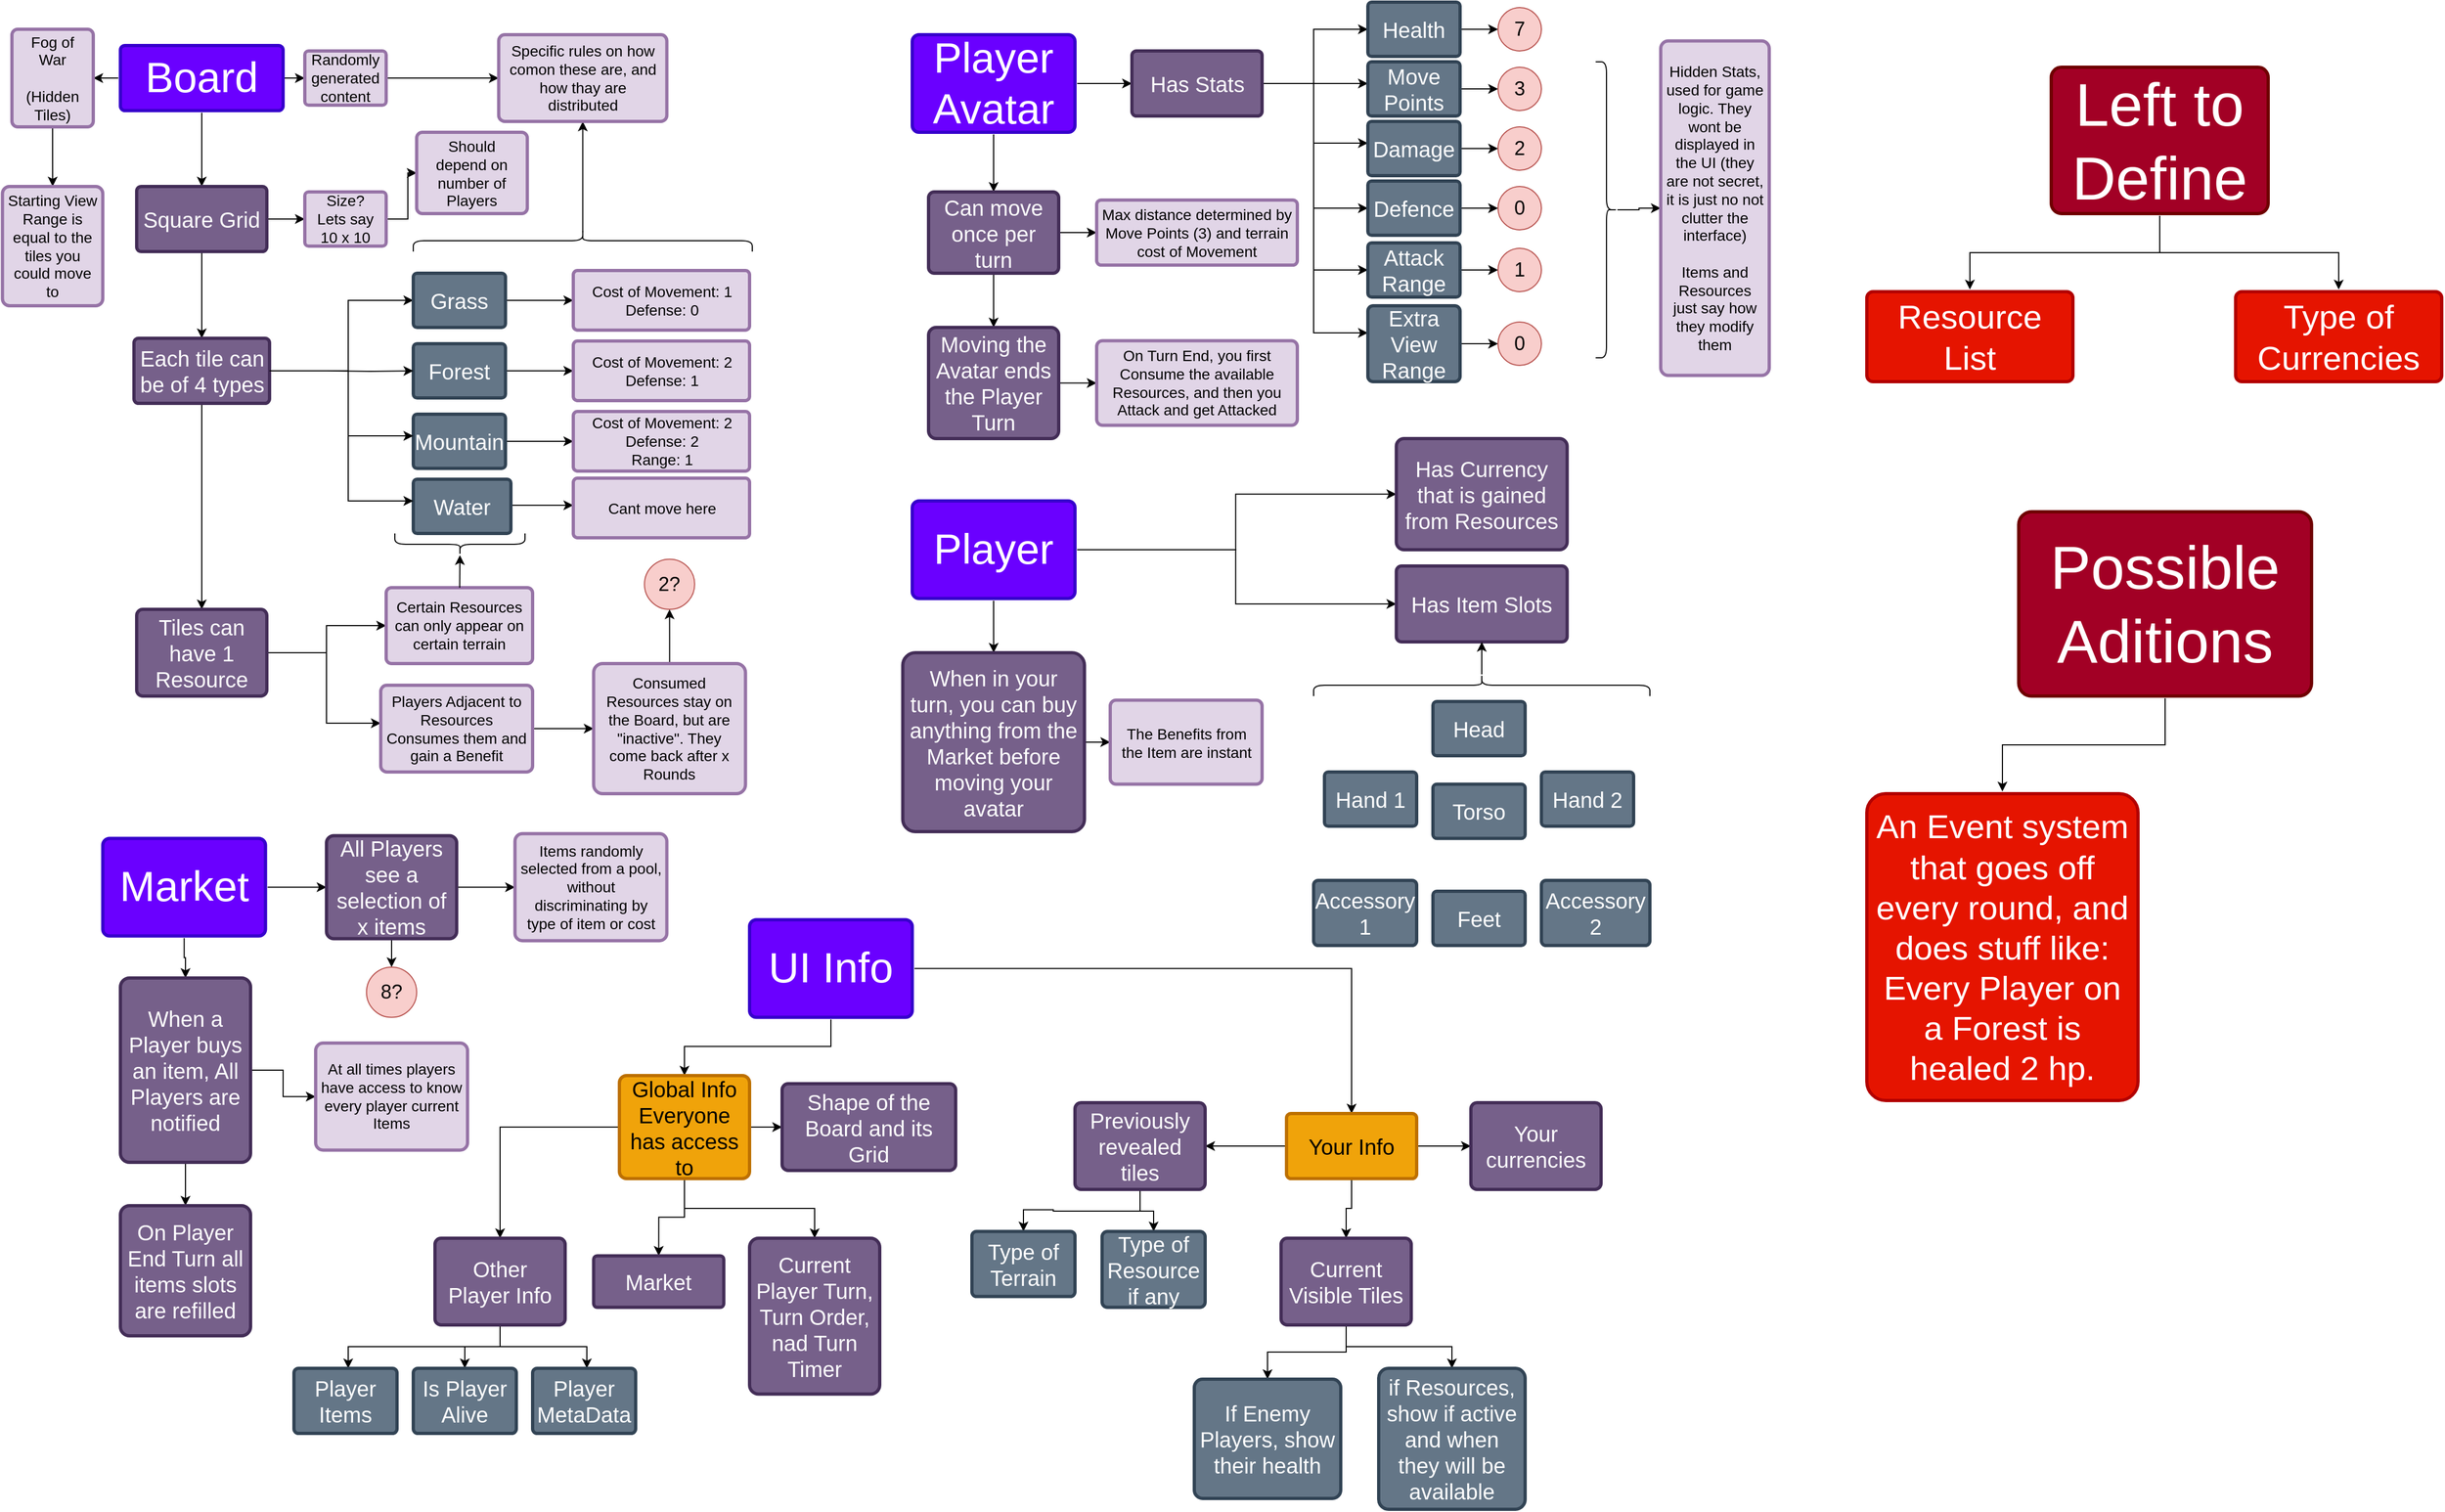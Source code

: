<mxfile version="21.2.3" type="github">
  <diagram id="6a731a19-8d31-9384-78a2-239565b7b9f0" name="Page-1">
    <mxGraphModel dx="2514" dy="2997" grid="1" gridSize="10" guides="1" tooltips="1" connect="1" arrows="1" fold="1" page="1" pageScale="1" pageWidth="2336" pageHeight="1654" background="none" math="0" shadow="0">
      <root>
        <mxCell id="0" />
        <mxCell id="1" parent="0" />
        <mxCell id="56OpiAGq0yWvSMqa_17q-1784" value="" style="edgeStyle=orthogonalEdgeStyle;rounded=0;orthogonalLoop=1;jettySize=auto;html=1;" parent="1" source="1769" target="56OpiAGq0yWvSMqa_17q-1783" edge="1">
          <mxGeometry relative="1" as="geometry" />
        </mxCell>
        <mxCell id="56OpiAGq0yWvSMqa_17q-1806" style="edgeStyle=orthogonalEdgeStyle;rounded=0;orthogonalLoop=1;jettySize=auto;html=1;" parent="1" source="1769" target="56OpiAGq0yWvSMqa_17q-1805" edge="1">
          <mxGeometry relative="1" as="geometry" />
        </mxCell>
        <mxCell id="Hqznb2P4-b-RLh4J3bwj-1784" style="edgeStyle=orthogonalEdgeStyle;rounded=0;orthogonalLoop=1;jettySize=auto;html=1;" edge="1" parent="1" source="1769" target="Hqznb2P4-b-RLh4J3bwj-1783">
          <mxGeometry relative="1" as="geometry" />
        </mxCell>
        <mxCell id="1769" value="&lt;font style=&quot;font-size: 39px;&quot;&gt;Board&lt;/font&gt;" style="rounded=1;whiteSpace=wrap;html=1;shadow=0;labelBackgroundColor=none;strokeColor=#3700CC;strokeWidth=3;fillColor=#6a00ff;fontFamily=Helvetica;fontSize=14;align=center;spacing=5;arcSize=7;perimeterSpacing=2;fontColor=#ffffff;" parent="1" vertex="1">
          <mxGeometry x="120" y="40" width="150" height="60" as="geometry" />
        </mxCell>
        <mxCell id="56OpiAGq0yWvSMqa_17q-1799" value="" style="edgeStyle=orthogonalEdgeStyle;rounded=0;orthogonalLoop=1;jettySize=auto;html=1;" parent="1" source="56OpiAGq0yWvSMqa_17q-1783" target="56OpiAGq0yWvSMqa_17q-1798" edge="1">
          <mxGeometry relative="1" as="geometry" />
        </mxCell>
        <mxCell id="56OpiAGq0yWvSMqa_17q-1801" value="" style="edgeStyle=orthogonalEdgeStyle;rounded=0;orthogonalLoop=1;jettySize=auto;html=1;" parent="1" source="56OpiAGq0yWvSMqa_17q-1783" target="56OpiAGq0yWvSMqa_17q-1800" edge="1">
          <mxGeometry relative="1" as="geometry" />
        </mxCell>
        <mxCell id="56OpiAGq0yWvSMqa_17q-1783" value="&lt;font style=&quot;font-size: 20px;&quot;&gt;Square Grid&lt;/font&gt;" style="whiteSpace=wrap;html=1;fontSize=14;fillColor=#76608a;strokeColor=#432D57;fontColor=#ffffff;rounded=1;shadow=0;labelBackgroundColor=none;strokeWidth=3;spacing=5;arcSize=7;" parent="1" vertex="1">
          <mxGeometry x="135" y="170" width="120" height="60" as="geometry" />
        </mxCell>
        <mxCell id="Hqznb2P4-b-RLh4J3bwj-1849" style="edgeStyle=orthogonalEdgeStyle;rounded=0;orthogonalLoop=1;jettySize=auto;html=1;" edge="1" parent="1" source="56OpiAGq0yWvSMqa_17q-1798" target="Hqznb2P4-b-RLh4J3bwj-1848">
          <mxGeometry relative="1" as="geometry" />
        </mxCell>
        <mxCell id="56OpiAGq0yWvSMqa_17q-1798" value="&lt;div&gt;Size?&lt;/div&gt;&lt;div&gt;Lets say 10 x 10&lt;br&gt;&lt;/div&gt;" style="whiteSpace=wrap;html=1;fontSize=14;fillColor=#e1d5e7;strokeColor=#9673a6;rounded=1;shadow=0;labelBackgroundColor=none;strokeWidth=3;spacing=5;arcSize=7;" parent="1" vertex="1">
          <mxGeometry x="290" y="175" width="75" height="50" as="geometry" />
        </mxCell>
        <mxCell id="56OpiAGq0yWvSMqa_17q-1803" value="" style="edgeStyle=orthogonalEdgeStyle;rounded=0;orthogonalLoop=1;jettySize=auto;html=1;" parent="1" source="56OpiAGq0yWvSMqa_17q-1800" target="56OpiAGq0yWvSMqa_17q-1802" edge="1">
          <mxGeometry relative="1" as="geometry">
            <Array as="points">
              <mxPoint x="330" y="340" />
              <mxPoint x="330" y="275" />
            </Array>
          </mxGeometry>
        </mxCell>
        <mxCell id="56OpiAGq0yWvSMqa_17q-1830" value="" style="edgeStyle=orthogonalEdgeStyle;rounded=0;orthogonalLoop=1;jettySize=auto;html=1;" parent="1" source="56OpiAGq0yWvSMqa_17q-1800" target="56OpiAGq0yWvSMqa_17q-1829" edge="1">
          <mxGeometry relative="1" as="geometry" />
        </mxCell>
        <mxCell id="56OpiAGq0yWvSMqa_17q-1800" value="&lt;font style=&quot;font-size: 20px;&quot;&gt;Each tile can be of 4 types&lt;/font&gt;" style="whiteSpace=wrap;html=1;fontSize=14;fillColor=#76608a;strokeColor=#432D57;fontColor=#ffffff;rounded=1;shadow=0;labelBackgroundColor=none;strokeWidth=3;spacing=5;arcSize=7;" parent="1" vertex="1">
          <mxGeometry x="132.5" y="310" width="125" height="60" as="geometry" />
        </mxCell>
        <mxCell id="56OpiAGq0yWvSMqa_17q-1814" value="" style="edgeStyle=orthogonalEdgeStyle;rounded=0;orthogonalLoop=1;jettySize=auto;html=1;" parent="1" source="56OpiAGq0yWvSMqa_17q-1802" target="56OpiAGq0yWvSMqa_17q-1813" edge="1">
          <mxGeometry relative="1" as="geometry" />
        </mxCell>
        <mxCell id="56OpiAGq0yWvSMqa_17q-1802" value="&lt;font style=&quot;font-size: 20px;&quot;&gt;Grass&lt;/font&gt;" style="whiteSpace=wrap;html=1;fontSize=20;fillColor=#647687;strokeColor=#314354;fontColor=#ffffff;rounded=1;shadow=0;labelBackgroundColor=none;strokeWidth=3;spacing=5;arcSize=7;" parent="1" vertex="1">
          <mxGeometry x="390" y="250" width="85" height="50" as="geometry" />
        </mxCell>
        <mxCell id="56OpiAGq0yWvSMqa_17q-1820" style="edgeStyle=orthogonalEdgeStyle;rounded=0;orthogonalLoop=1;jettySize=auto;html=1;" parent="1" source="56OpiAGq0yWvSMqa_17q-1804" target="56OpiAGq0yWvSMqa_17q-1816" edge="1">
          <mxGeometry relative="1" as="geometry" />
        </mxCell>
        <mxCell id="56OpiAGq0yWvSMqa_17q-1804" value="Mountain" style="whiteSpace=wrap;html=1;fontSize=20;fillColor=#647687;strokeColor=#314354;fontColor=#ffffff;rounded=1;shadow=0;labelBackgroundColor=none;strokeWidth=3;spacing=5;arcSize=7;" parent="1" vertex="1">
          <mxGeometry x="390" y="380" width="85" height="50" as="geometry" />
        </mxCell>
        <mxCell id="56OpiAGq0yWvSMqa_17q-1828" value="" style="edgeStyle=orthogonalEdgeStyle;rounded=0;orthogonalLoop=1;jettySize=auto;html=1;" parent="1" source="56OpiAGq0yWvSMqa_17q-1805" target="56OpiAGq0yWvSMqa_17q-1827" edge="1">
          <mxGeometry relative="1" as="geometry" />
        </mxCell>
        <mxCell id="56OpiAGq0yWvSMqa_17q-1805" value="Randomly generated content" style="whiteSpace=wrap;html=1;fontSize=14;fillColor=#e1d5e7;strokeColor=#9673a6;rounded=1;shadow=0;labelBackgroundColor=none;strokeWidth=3;spacing=5;arcSize=7;" parent="1" vertex="1">
          <mxGeometry x="290" y="45" width="75" height="50" as="geometry" />
        </mxCell>
        <mxCell id="56OpiAGq0yWvSMqa_17q-1819" style="edgeStyle=orthogonalEdgeStyle;rounded=0;orthogonalLoop=1;jettySize=auto;html=1;" parent="1" source="56OpiAGq0yWvSMqa_17q-1807" target="56OpiAGq0yWvSMqa_17q-1815" edge="1">
          <mxGeometry relative="1" as="geometry" />
        </mxCell>
        <mxCell id="56OpiAGq0yWvSMqa_17q-1807" value="Forest" style="whiteSpace=wrap;html=1;fontSize=20;fillColor=#647687;strokeColor=#314354;fontColor=#ffffff;rounded=1;shadow=0;labelBackgroundColor=none;strokeWidth=3;spacing=5;arcSize=7;" parent="1" vertex="1">
          <mxGeometry x="390" y="315" width="85" height="50" as="geometry" />
        </mxCell>
        <mxCell id="56OpiAGq0yWvSMqa_17q-1822" style="edgeStyle=orthogonalEdgeStyle;rounded=0;orthogonalLoop=1;jettySize=auto;html=1;" parent="1" target="56OpiAGq0yWvSMqa_17q-1817" edge="1">
          <mxGeometry relative="1" as="geometry">
            <mxPoint x="480" y="464" as="sourcePoint" />
            <mxPoint x="537.5" y="465.5" as="targetPoint" />
            <Array as="points">
              <mxPoint x="520" y="464" />
              <mxPoint x="520" y="464" />
            </Array>
          </mxGeometry>
        </mxCell>
        <mxCell id="56OpiAGq0yWvSMqa_17q-1808" value="Water" style="whiteSpace=wrap;html=1;fontSize=20;fillColor=#647687;strokeColor=#314354;fontColor=#ffffff;rounded=1;shadow=0;labelBackgroundColor=none;strokeWidth=3;spacing=5;arcSize=7;" parent="1" vertex="1">
          <mxGeometry x="390" y="440" width="90" height="50" as="geometry" />
        </mxCell>
        <mxCell id="56OpiAGq0yWvSMqa_17q-1809" value="" style="edgeStyle=orthogonalEdgeStyle;rounded=0;orthogonalLoop=1;jettySize=auto;html=1;" parent="1" target="56OpiAGq0yWvSMqa_17q-1807" edge="1">
          <mxGeometry relative="1" as="geometry">
            <mxPoint x="310" y="340" as="sourcePoint" />
            <mxPoint x="380" y="300" as="targetPoint" />
          </mxGeometry>
        </mxCell>
        <mxCell id="56OpiAGq0yWvSMqa_17q-1810" value="" style="edgeStyle=orthogonalEdgeStyle;rounded=0;orthogonalLoop=1;jettySize=auto;html=1;exitX=1;exitY=0.5;exitDx=0;exitDy=0;" parent="1" source="56OpiAGq0yWvSMqa_17q-1800" target="56OpiAGq0yWvSMqa_17q-1804" edge="1">
          <mxGeometry relative="1" as="geometry">
            <mxPoint x="275" y="360" as="sourcePoint" />
            <mxPoint x="385" y="305" as="targetPoint" />
            <Array as="points">
              <mxPoint x="330" y="340" />
              <mxPoint x="330" y="400" />
            </Array>
          </mxGeometry>
        </mxCell>
        <mxCell id="56OpiAGq0yWvSMqa_17q-1812" value="" style="edgeStyle=orthogonalEdgeStyle;rounded=0;orthogonalLoop=1;jettySize=auto;html=1;exitX=1;exitY=0.5;exitDx=0;exitDy=0;" parent="1" source="56OpiAGq0yWvSMqa_17q-1800" target="56OpiAGq0yWvSMqa_17q-1808" edge="1">
          <mxGeometry relative="1" as="geometry">
            <mxPoint x="265" y="350" as="sourcePoint" />
            <mxPoint x="400" y="410" as="targetPoint" />
            <Array as="points">
              <mxPoint x="330" y="340" />
              <mxPoint x="330" y="460" />
            </Array>
          </mxGeometry>
        </mxCell>
        <mxCell id="56OpiAGq0yWvSMqa_17q-1813" value="&lt;div&gt;Cost of Movement: 1&lt;/div&gt;&lt;div&gt;Defense: 0&lt;br&gt;&lt;/div&gt;" style="whiteSpace=wrap;html=1;fontSize=14;fillColor=#e1d5e7;strokeColor=#9673a6;fontColor=default;rounded=1;shadow=0;labelBackgroundColor=none;strokeWidth=3;spacing=5;arcSize=7;" parent="1" vertex="1">
          <mxGeometry x="537.5" y="247.5" width="162.5" height="55" as="geometry" />
        </mxCell>
        <mxCell id="56OpiAGq0yWvSMqa_17q-1815" value="&lt;div&gt;Cost of Movement: 2&lt;br&gt;&lt;/div&gt;&lt;div&gt;Defense: 1&lt;br&gt;&lt;/div&gt;" style="whiteSpace=wrap;html=1;fontSize=14;fillColor=#e1d5e7;strokeColor=#9673a6;fontColor=default;rounded=1;shadow=0;labelBackgroundColor=none;strokeWidth=3;spacing=5;arcSize=7;" parent="1" vertex="1">
          <mxGeometry x="537.5" y="312.5" width="162.5" height="55" as="geometry" />
        </mxCell>
        <mxCell id="56OpiAGq0yWvSMqa_17q-1816" value="&lt;div&gt;Cost of Movement: 2&lt;br&gt;&lt;/div&gt;&lt;div&gt;Defense: 2&lt;/div&gt;&lt;div&gt;Range: 1&lt;br&gt;&lt;/div&gt;" style="whiteSpace=wrap;html=1;fontSize=14;fillColor=#e1d5e7;strokeColor=#9673a6;fontColor=default;rounded=1;shadow=0;labelBackgroundColor=none;strokeWidth=3;spacing=5;arcSize=7;" parent="1" vertex="1">
          <mxGeometry x="537.5" y="377.5" width="162.5" height="55" as="geometry" />
        </mxCell>
        <mxCell id="56OpiAGq0yWvSMqa_17q-1817" value="Cant move here" style="whiteSpace=wrap;html=1;fontSize=14;fillColor=#e1d5e7;strokeColor=#9673a6;fontColor=default;rounded=1;shadow=0;labelBackgroundColor=none;strokeWidth=3;spacing=5;arcSize=7;" parent="1" vertex="1">
          <mxGeometry x="537.5" y="439" width="162.5" height="55" as="geometry" />
        </mxCell>
        <mxCell id="56OpiAGq0yWvSMqa_17q-1824" value="" style="shape=curlyBracket;whiteSpace=wrap;html=1;rounded=1;flipH=1;labelPosition=right;verticalLabelPosition=middle;align=left;verticalAlign=middle;rotation=-90;" parent="1" vertex="1">
          <mxGeometry x="536.25" y="63.75" width="20" height="312.5" as="geometry" />
        </mxCell>
        <mxCell id="56OpiAGq0yWvSMqa_17q-1825" value="" style="endArrow=classic;html=1;rounded=0;exitX=0.1;exitY=0.5;exitDx=0;exitDy=0;exitPerimeter=0;" parent="1" source="56OpiAGq0yWvSMqa_17q-1824" target="56OpiAGq0yWvSMqa_17q-1827" edge="1">
          <mxGeometry width="50" height="50" relative="1" as="geometry">
            <mxPoint x="550" y="210" as="sourcePoint" />
            <mxPoint x="546" y="130" as="targetPoint" />
          </mxGeometry>
        </mxCell>
        <mxCell id="56OpiAGq0yWvSMqa_17q-1827" value="Specific rules on how comon these are, and how thay are distributed" style="whiteSpace=wrap;html=1;fontSize=14;fillColor=#e1d5e7;strokeColor=#9673a6;rounded=1;shadow=0;labelBackgroundColor=none;strokeWidth=3;spacing=5;arcSize=7;" parent="1" vertex="1">
          <mxGeometry x="468.75" y="30" width="155" height="80" as="geometry" />
        </mxCell>
        <mxCell id="56OpiAGq0yWvSMqa_17q-1832" value="" style="edgeStyle=orthogonalEdgeStyle;rounded=0;orthogonalLoop=1;jettySize=auto;html=1;" parent="1" source="56OpiAGq0yWvSMqa_17q-1829" target="56OpiAGq0yWvSMqa_17q-1831" edge="1">
          <mxGeometry relative="1" as="geometry" />
        </mxCell>
        <mxCell id="56OpiAGq0yWvSMqa_17q-1834" value="" style="edgeStyle=orthogonalEdgeStyle;rounded=0;orthogonalLoop=1;jettySize=auto;html=1;" parent="1" source="56OpiAGq0yWvSMqa_17q-1829" target="56OpiAGq0yWvSMqa_17q-1833" edge="1">
          <mxGeometry relative="1" as="geometry">
            <Array as="points">
              <mxPoint x="310" y="600" />
              <mxPoint x="310" y="665" />
            </Array>
          </mxGeometry>
        </mxCell>
        <mxCell id="56OpiAGq0yWvSMqa_17q-1829" value="Tiles can have 1 Resource" style="whiteSpace=wrap;html=1;fontSize=20;fillColor=#76608a;strokeColor=#432D57;fontColor=#ffffff;rounded=1;shadow=0;labelBackgroundColor=none;strokeWidth=3;spacing=5;arcSize=7;" parent="1" vertex="1">
          <mxGeometry x="135" y="560" width="120" height="80" as="geometry" />
        </mxCell>
        <mxCell id="56OpiAGq0yWvSMqa_17q-1831" value="Certain Resources can only appear on certain terrain" style="whiteSpace=wrap;html=1;fontSize=14;fillColor=#e1d5e7;strokeColor=#9673a6;fontColor=default;rounded=1;shadow=0;labelBackgroundColor=none;strokeWidth=3;spacing=5;arcSize=7;" parent="1" vertex="1">
          <mxGeometry x="365" y="540" width="135" height="70" as="geometry" />
        </mxCell>
        <mxCell id="Hqznb2P4-b-RLh4J3bwj-1810" style="edgeStyle=orthogonalEdgeStyle;rounded=0;orthogonalLoop=1;jettySize=auto;html=1;" edge="1" parent="1" source="56OpiAGq0yWvSMqa_17q-1833" target="Hqznb2P4-b-RLh4J3bwj-1809">
          <mxGeometry relative="1" as="geometry" />
        </mxCell>
        <mxCell id="56OpiAGq0yWvSMqa_17q-1833" value="Players Adjacent to Resources Consumes them and gain a Benefit" style="whiteSpace=wrap;html=1;fontSize=14;fillColor=#e1d5e7;strokeColor=#9673a6;fontColor=default;rounded=1;shadow=0;labelBackgroundColor=none;strokeWidth=3;spacing=5;arcSize=7;" parent="1" vertex="1">
          <mxGeometry x="360" y="630" width="140" height="80" as="geometry" />
        </mxCell>
        <mxCell id="56OpiAGq0yWvSMqa_17q-1835" value="" style="shape=curlyBracket;whiteSpace=wrap;html=1;rounded=1;flipH=1;labelPosition=right;verticalLabelPosition=middle;align=left;verticalAlign=middle;rotation=90;" parent="1" vertex="1">
          <mxGeometry x="423" y="440" width="20" height="120" as="geometry" />
        </mxCell>
        <mxCell id="56OpiAGq0yWvSMqa_17q-1836" value="" style="endArrow=classic;html=1;rounded=0;" parent="1" source="56OpiAGq0yWvSMqa_17q-1831" edge="1">
          <mxGeometry width="50" height="50" relative="1" as="geometry">
            <mxPoint x="440" y="550" as="sourcePoint" />
            <mxPoint x="433" y="510" as="targetPoint" />
          </mxGeometry>
        </mxCell>
        <mxCell id="zRMEfGAFtVgcLlLTr7C3-1771" value="" style="edgeStyle=orthogonalEdgeStyle;rounded=0;orthogonalLoop=1;jettySize=auto;html=1;" parent="1" source="zRMEfGAFtVgcLlLTr7C3-1769" target="zRMEfGAFtVgcLlLTr7C3-1770" edge="1">
          <mxGeometry relative="1" as="geometry" />
        </mxCell>
        <mxCell id="mr3HviEGh8DKeblQNFBV-1770" value="" style="edgeStyle=orthogonalEdgeStyle;rounded=0;orthogonalLoop=1;jettySize=auto;html=1;" parent="1" source="zRMEfGAFtVgcLlLTr7C3-1769" target="mr3HviEGh8DKeblQNFBV-1769" edge="1">
          <mxGeometry relative="1" as="geometry" />
        </mxCell>
        <mxCell id="zRMEfGAFtVgcLlLTr7C3-1769" value="Player Avatar" style="rounded=1;whiteSpace=wrap;html=1;shadow=0;labelBackgroundColor=none;strokeColor=#3700CC;strokeWidth=3;fillColor=#6a00ff;fontFamily=Helvetica;fontSize=39;align=center;spacing=5;arcSize=7;perimeterSpacing=2;fontColor=#ffffff;" parent="1" vertex="1">
          <mxGeometry x="850" y="30" width="150" height="90" as="geometry" />
        </mxCell>
        <mxCell id="zRMEfGAFtVgcLlLTr7C3-1773" value="" style="edgeStyle=orthogonalEdgeStyle;rounded=0;orthogonalLoop=1;jettySize=auto;html=1;" parent="1" source="zRMEfGAFtVgcLlLTr7C3-1770" target="zRMEfGAFtVgcLlLTr7C3-1772" edge="1">
          <mxGeometry relative="1" as="geometry" />
        </mxCell>
        <mxCell id="dpFyPkBLVcSQui3WPcO0-1770" value="" style="edgeStyle=orthogonalEdgeStyle;rounded=0;orthogonalLoop=1;jettySize=auto;html=1;" parent="1" source="zRMEfGAFtVgcLlLTr7C3-1770" target="dpFyPkBLVcSQui3WPcO0-1769" edge="1">
          <mxGeometry relative="1" as="geometry" />
        </mxCell>
        <mxCell id="zRMEfGAFtVgcLlLTr7C3-1770" value="Can move once per turn" style="whiteSpace=wrap;html=1;fontSize=20;fillColor=#76608a;strokeColor=#432D57;fontColor=#ffffff;rounded=1;shadow=0;labelBackgroundColor=none;strokeWidth=3;spacing=5;arcSize=7;" parent="1" vertex="1">
          <mxGeometry x="865" y="175" width="120" height="75" as="geometry" />
        </mxCell>
        <mxCell id="zRMEfGAFtVgcLlLTr7C3-1772" value="Max distance determined by Move Points (3) and terrain cost of Movement" style="whiteSpace=wrap;html=1;fontSize=14;fillColor=#e1d5e7;strokeColor=#9673a6;fontColor=default;rounded=1;shadow=0;labelBackgroundColor=none;strokeWidth=3;spacing=5;arcSize=7;" parent="1" vertex="1">
          <mxGeometry x="1020" y="182.5" width="185" height="60" as="geometry" />
        </mxCell>
        <mxCell id="Hqznb2P4-b-RLh4J3bwj-1808" style="edgeStyle=orthogonalEdgeStyle;rounded=0;orthogonalLoop=1;jettySize=auto;html=1;" edge="1" parent="1" source="dpFyPkBLVcSQui3WPcO0-1769" target="Hqznb2P4-b-RLh4J3bwj-1807">
          <mxGeometry relative="1" as="geometry" />
        </mxCell>
        <mxCell id="dpFyPkBLVcSQui3WPcO0-1769" value="Moving the Avatar ends the Player Turn" style="whiteSpace=wrap;html=1;fontSize=20;fillColor=#76608a;strokeColor=#432D57;fontColor=#ffffff;rounded=1;shadow=0;labelBackgroundColor=none;strokeWidth=3;spacing=5;arcSize=7;" parent="1" vertex="1">
          <mxGeometry x="865" y="300" width="120" height="102.5" as="geometry" />
        </mxCell>
        <mxCell id="Hqznb2P4-b-RLh4J3bwj-1769" style="edgeStyle=orthogonalEdgeStyle;rounded=0;orthogonalLoop=1;jettySize=auto;html=1;" edge="1" parent="1" source="mr3HviEGh8DKeblQNFBV-1769" target="6rqUbxWy_vLYyO7bUJhv-1769">
          <mxGeometry relative="1" as="geometry">
            <Array as="points">
              <mxPoint x="1220" y="75" />
              <mxPoint x="1220" y="25" />
            </Array>
          </mxGeometry>
        </mxCell>
        <mxCell id="Hqznb2P4-b-RLh4J3bwj-1770" style="edgeStyle=orthogonalEdgeStyle;rounded=0;orthogonalLoop=1;jettySize=auto;html=1;" edge="1" parent="1" source="mr3HviEGh8DKeblQNFBV-1769" target="6rqUbxWy_vLYyO7bUJhv-1770">
          <mxGeometry relative="1" as="geometry">
            <Array as="points">
              <mxPoint x="1230" y="75" />
              <mxPoint x="1230" y="75" />
            </Array>
          </mxGeometry>
        </mxCell>
        <mxCell id="Hqznb2P4-b-RLh4J3bwj-1771" style="edgeStyle=orthogonalEdgeStyle;rounded=0;orthogonalLoop=1;jettySize=auto;html=1;" edge="1" parent="1" target="6rqUbxWy_vLYyO7bUJhv-1771">
          <mxGeometry relative="1" as="geometry">
            <mxPoint x="1190" y="75" as="sourcePoint" />
            <Array as="points">
              <mxPoint x="1220" y="75" />
              <mxPoint x="1220" y="130" />
            </Array>
          </mxGeometry>
        </mxCell>
        <mxCell id="Hqznb2P4-b-RLh4J3bwj-1776" style="edgeStyle=orthogonalEdgeStyle;rounded=0;orthogonalLoop=1;jettySize=auto;html=1;entryX=0;entryY=0.5;entryDx=0;entryDy=0;" edge="1" parent="1" source="mr3HviEGh8DKeblQNFBV-1769" target="Hqznb2P4-b-RLh4J3bwj-1772">
          <mxGeometry relative="1" as="geometry">
            <Array as="points">
              <mxPoint x="1220" y="75" />
              <mxPoint x="1220" y="190" />
            </Array>
          </mxGeometry>
        </mxCell>
        <mxCell id="Hqznb2P4-b-RLh4J3bwj-1778" style="edgeStyle=orthogonalEdgeStyle;rounded=0;orthogonalLoop=1;jettySize=auto;html=1;entryX=0;entryY=0.5;entryDx=0;entryDy=0;" edge="1" parent="1" source="mr3HviEGh8DKeblQNFBV-1769" target="Hqznb2P4-b-RLh4J3bwj-1777">
          <mxGeometry relative="1" as="geometry">
            <Array as="points">
              <mxPoint x="1220" y="75" />
              <mxPoint x="1220" y="247" />
            </Array>
          </mxGeometry>
        </mxCell>
        <mxCell id="Hqznb2P4-b-RLh4J3bwj-1786" style="edgeStyle=orthogonalEdgeStyle;rounded=0;orthogonalLoop=1;jettySize=auto;html=1;" edge="1" parent="1" source="mr3HviEGh8DKeblQNFBV-1769" target="Hqznb2P4-b-RLh4J3bwj-1785">
          <mxGeometry relative="1" as="geometry">
            <Array as="points">
              <mxPoint x="1220" y="75" />
              <mxPoint x="1220" y="305" />
            </Array>
          </mxGeometry>
        </mxCell>
        <mxCell id="mr3HviEGh8DKeblQNFBV-1769" value="Has Stats" style="whiteSpace=wrap;html=1;fontSize=20;fillColor=#76608a;strokeColor=#432D57;fontColor=#ffffff;rounded=1;shadow=0;labelBackgroundColor=none;strokeWidth=3;spacing=5;arcSize=7;" parent="1" vertex="1">
          <mxGeometry x="1052.5" y="45" width="120" height="60" as="geometry" />
        </mxCell>
        <mxCell id="Hqznb2P4-b-RLh4J3bwj-1804" style="edgeStyle=orthogonalEdgeStyle;rounded=0;orthogonalLoop=1;jettySize=auto;html=1;" edge="1" parent="1" source="6rqUbxWy_vLYyO7bUJhv-1769" target="Hqznb2P4-b-RLh4J3bwj-1788">
          <mxGeometry relative="1" as="geometry" />
        </mxCell>
        <mxCell id="6rqUbxWy_vLYyO7bUJhv-1769" value="Health" style="whiteSpace=wrap;html=1;fontSize=20;fillColor=#647687;strokeColor=#314354;fontColor=#ffffff;rounded=1;shadow=0;labelBackgroundColor=none;strokeWidth=3;spacing=5;arcSize=7;" parent="1" vertex="1">
          <mxGeometry x="1270" width="85" height="50" as="geometry" />
        </mxCell>
        <mxCell id="Hqznb2P4-b-RLh4J3bwj-1803" style="edgeStyle=orthogonalEdgeStyle;rounded=0;orthogonalLoop=1;jettySize=auto;html=1;" edge="1" parent="1" source="6rqUbxWy_vLYyO7bUJhv-1770" target="Hqznb2P4-b-RLh4J3bwj-1791">
          <mxGeometry relative="1" as="geometry" />
        </mxCell>
        <mxCell id="6rqUbxWy_vLYyO7bUJhv-1770" value="Move Points" style="whiteSpace=wrap;html=1;fontSize=20;fillColor=#647687;strokeColor=#314354;fontColor=#ffffff;rounded=1;shadow=0;labelBackgroundColor=none;strokeWidth=3;spacing=5;arcSize=7;" parent="1" vertex="1">
          <mxGeometry x="1270" y="55" width="85" height="50" as="geometry" />
        </mxCell>
        <mxCell id="Hqznb2P4-b-RLh4J3bwj-1802" style="edgeStyle=orthogonalEdgeStyle;rounded=0;orthogonalLoop=1;jettySize=auto;html=1;entryX=0;entryY=0.5;entryDx=0;entryDy=0;" edge="1" parent="1" source="6rqUbxWy_vLYyO7bUJhv-1771" target="Hqznb2P4-b-RLh4J3bwj-1792">
          <mxGeometry relative="1" as="geometry" />
        </mxCell>
        <mxCell id="6rqUbxWy_vLYyO7bUJhv-1771" value="Damage" style="whiteSpace=wrap;html=1;fontSize=20;fillColor=#647687;strokeColor=#314354;fontColor=#ffffff;rounded=1;shadow=0;labelBackgroundColor=none;strokeWidth=3;spacing=5;arcSize=7;" parent="1" vertex="1">
          <mxGeometry x="1270" y="110" width="85" height="50" as="geometry" />
        </mxCell>
        <mxCell id="Hqznb2P4-b-RLh4J3bwj-1801" style="edgeStyle=orthogonalEdgeStyle;rounded=0;orthogonalLoop=1;jettySize=auto;html=1;" edge="1" parent="1" source="Hqznb2P4-b-RLh4J3bwj-1772" target="Hqznb2P4-b-RLh4J3bwj-1793">
          <mxGeometry relative="1" as="geometry" />
        </mxCell>
        <mxCell id="Hqznb2P4-b-RLh4J3bwj-1772" value="Defence" style="whiteSpace=wrap;html=1;fontSize=20;fillColor=#647687;strokeColor=#314354;fontColor=#ffffff;rounded=1;shadow=0;labelBackgroundColor=none;strokeWidth=3;spacing=5;arcSize=7;" vertex="1" parent="1">
          <mxGeometry x="1270" y="165" width="85" height="50" as="geometry" />
        </mxCell>
        <mxCell id="Hqznb2P4-b-RLh4J3bwj-1800" style="edgeStyle=orthogonalEdgeStyle;rounded=0;orthogonalLoop=1;jettySize=auto;html=1;" edge="1" parent="1" source="Hqznb2P4-b-RLh4J3bwj-1777" target="Hqznb2P4-b-RLh4J3bwj-1794">
          <mxGeometry relative="1" as="geometry" />
        </mxCell>
        <mxCell id="Hqznb2P4-b-RLh4J3bwj-1777" value="&lt;div&gt;Attack&lt;br&gt;&lt;/div&gt;&lt;div&gt;Range&lt;/div&gt;" style="whiteSpace=wrap;html=1;fontSize=20;fillColor=#647687;strokeColor=#314354;fontColor=#ffffff;rounded=1;shadow=0;labelBackgroundColor=none;strokeWidth=3;spacing=5;arcSize=7;" vertex="1" parent="1">
          <mxGeometry x="1270" y="222" width="85" height="50" as="geometry" />
        </mxCell>
        <mxCell id="Hqznb2P4-b-RLh4J3bwj-1781" style="edgeStyle=orthogonalEdgeStyle;rounded=0;orthogonalLoop=1;jettySize=auto;html=1;" edge="1" parent="1" source="Hqznb2P4-b-RLh4J3bwj-1779" target="Hqznb2P4-b-RLh4J3bwj-1782">
          <mxGeometry relative="1" as="geometry">
            <mxPoint x="1440" y="164.5" as="targetPoint" />
          </mxGeometry>
        </mxCell>
        <mxCell id="Hqznb2P4-b-RLh4J3bwj-1779" value="" style="shape=curlyBracket;whiteSpace=wrap;html=1;rounded=1;flipH=1;labelPosition=right;verticalLabelPosition=middle;align=left;verticalAlign=middle;" vertex="1" parent="1">
          <mxGeometry x="1480" y="55" width="20" height="273" as="geometry" />
        </mxCell>
        <mxCell id="Hqznb2P4-b-RLh4J3bwj-1782" value="&lt;div&gt;Hidden Stats, used for game logic. They wont be displayed in the UI (they are not secret, it is just no not clutter the interface)&lt;br&gt;&lt;/div&gt;&lt;div&gt;&lt;br&gt;&lt;/div&gt;&lt;div&gt;Items and Resources just say how they modify them&lt;br&gt;&lt;/div&gt;" style="whiteSpace=wrap;html=1;fontSize=14;fillColor=#e1d5e7;strokeColor=#9673a6;fontColor=default;rounded=1;shadow=0;labelBackgroundColor=none;strokeWidth=3;spacing=5;arcSize=7;" vertex="1" parent="1">
          <mxGeometry x="1540" y="35.75" width="100" height="308.5" as="geometry" />
        </mxCell>
        <mxCell id="Hqznb2P4-b-RLh4J3bwj-1806" value="" style="edgeStyle=orthogonalEdgeStyle;rounded=0;orthogonalLoop=1;jettySize=auto;html=1;" edge="1" parent="1" source="Hqznb2P4-b-RLh4J3bwj-1783" target="Hqznb2P4-b-RLh4J3bwj-1805">
          <mxGeometry relative="1" as="geometry" />
        </mxCell>
        <mxCell id="Hqznb2P4-b-RLh4J3bwj-1783" value="Fog of War&lt;br&gt;&lt;br&gt;(Hidden Tiles)" style="whiteSpace=wrap;html=1;fontSize=14;fillColor=#e1d5e7;strokeColor=#9673a6;rounded=1;shadow=0;labelBackgroundColor=none;strokeWidth=3;spacing=5;arcSize=7;" vertex="1" parent="1">
          <mxGeometry x="20" y="25" width="75" height="90" as="geometry" />
        </mxCell>
        <mxCell id="Hqznb2P4-b-RLh4J3bwj-1797" style="edgeStyle=orthogonalEdgeStyle;rounded=0;orthogonalLoop=1;jettySize=auto;html=1;" edge="1" parent="1" source="Hqznb2P4-b-RLh4J3bwj-1785" target="Hqznb2P4-b-RLh4J3bwj-1795">
          <mxGeometry relative="1" as="geometry" />
        </mxCell>
        <mxCell id="Hqznb2P4-b-RLh4J3bwj-1785" value="Extra View Range" style="whiteSpace=wrap;html=1;fontSize=20;fillColor=#647687;strokeColor=#314354;fontColor=#ffffff;rounded=1;shadow=0;labelBackgroundColor=none;strokeWidth=3;spacing=5;arcSize=7;" vertex="1" parent="1">
          <mxGeometry x="1270" y="280" width="85" height="70" as="geometry" />
        </mxCell>
        <mxCell id="Hqznb2P4-b-RLh4J3bwj-1788" value="7" style="ellipse;whiteSpace=wrap;html=1;aspect=fixed;fillColor=#f8cecc;strokeColor=#b85450;fontSize=18;" vertex="1" parent="1">
          <mxGeometry x="1390" y="5" width="40" height="40" as="geometry" />
        </mxCell>
        <mxCell id="Hqznb2P4-b-RLh4J3bwj-1791" value="3" style="ellipse;whiteSpace=wrap;html=1;aspect=fixed;fillColor=#f8cecc;strokeColor=#b85450;fontSize=18;" vertex="1" parent="1">
          <mxGeometry x="1390" y="60" width="40" height="40" as="geometry" />
        </mxCell>
        <mxCell id="Hqznb2P4-b-RLh4J3bwj-1792" value="2" style="ellipse;whiteSpace=wrap;html=1;aspect=fixed;fillColor=#f8cecc;strokeColor=#b85450;fontSize=18;" vertex="1" parent="1">
          <mxGeometry x="1390" y="115" width="40" height="40" as="geometry" />
        </mxCell>
        <mxCell id="Hqznb2P4-b-RLh4J3bwj-1793" value="0" style="ellipse;whiteSpace=wrap;html=1;aspect=fixed;fillColor=#f8cecc;strokeColor=#b85450;fontSize=18;" vertex="1" parent="1">
          <mxGeometry x="1390" y="170" width="40" height="40" as="geometry" />
        </mxCell>
        <mxCell id="Hqznb2P4-b-RLh4J3bwj-1794" value="1" style="ellipse;whiteSpace=wrap;html=1;aspect=fixed;fillColor=#f8cecc;strokeColor=#b85450;fontSize=18;" vertex="1" parent="1">
          <mxGeometry x="1390" y="227" width="40" height="40" as="geometry" />
        </mxCell>
        <mxCell id="Hqznb2P4-b-RLh4J3bwj-1795" value="0" style="ellipse;whiteSpace=wrap;html=1;aspect=fixed;fillColor=#f8cecc;strokeColor=#b85450;fontSize=18;" vertex="1" parent="1">
          <mxGeometry x="1390" y="295" width="40" height="40" as="geometry" />
        </mxCell>
        <mxCell id="Hqznb2P4-b-RLh4J3bwj-1805" value="Starting View Range is equal to the tiles you could move to" style="whiteSpace=wrap;html=1;fontSize=14;fillColor=#e1d5e7;strokeColor=#9673a6;rounded=1;shadow=0;labelBackgroundColor=none;strokeWidth=3;spacing=5;arcSize=7;" vertex="1" parent="1">
          <mxGeometry x="11.25" y="170" width="92.5" height="110" as="geometry" />
        </mxCell>
        <mxCell id="Hqznb2P4-b-RLh4J3bwj-1807" value="On Turn End, you first Consume the available Resources, and then you Attack and get Attacked" style="whiteSpace=wrap;html=1;fontSize=14;fillColor=#e1d5e7;strokeColor=#9673a6;fontColor=default;rounded=1;shadow=0;labelBackgroundColor=none;strokeWidth=3;spacing=5;arcSize=7;" vertex="1" parent="1">
          <mxGeometry x="1020" y="312.25" width="185" height="78" as="geometry" />
        </mxCell>
        <mxCell id="Hqznb2P4-b-RLh4J3bwj-1814" style="edgeStyle=orthogonalEdgeStyle;rounded=0;orthogonalLoop=1;jettySize=auto;html=1;" edge="1" parent="1" source="Hqznb2P4-b-RLh4J3bwj-1809" target="Hqznb2P4-b-RLh4J3bwj-1812">
          <mxGeometry relative="1" as="geometry" />
        </mxCell>
        <mxCell id="Hqznb2P4-b-RLh4J3bwj-1809" value="Consumed Resources stay on the Board, but are &quot;inactive&quot;. They come back after x Rounds" style="whiteSpace=wrap;html=1;fontSize=14;fillColor=#e1d5e7;strokeColor=#9673a6;fontColor=default;rounded=1;shadow=0;labelBackgroundColor=none;strokeWidth=3;spacing=5;arcSize=7;" vertex="1" parent="1">
          <mxGeometry x="556.25" y="610" width="140" height="120" as="geometry" />
        </mxCell>
        <mxCell id="Hqznb2P4-b-RLh4J3bwj-1812" value="2?" style="ellipse;whiteSpace=wrap;html=1;aspect=fixed;fillColor=#f8cecc;strokeColor=#b85450;fontSize=18;" vertex="1" parent="1">
          <mxGeometry x="603.13" y="513.75" width="46.25" height="46.25" as="geometry" />
        </mxCell>
        <mxCell id="Hqznb2P4-b-RLh4J3bwj-1817" style="edgeStyle=orthogonalEdgeStyle;rounded=0;orthogonalLoop=1;jettySize=auto;html=1;" edge="1" parent="1" source="Hqznb2P4-b-RLh4J3bwj-1815" target="Hqznb2P4-b-RLh4J3bwj-1816">
          <mxGeometry relative="1" as="geometry" />
        </mxCell>
        <mxCell id="Hqznb2P4-b-RLh4J3bwj-1820" style="edgeStyle=orthogonalEdgeStyle;rounded=0;orthogonalLoop=1;jettySize=auto;html=1;" edge="1" parent="1" source="Hqznb2P4-b-RLh4J3bwj-1815" target="Hqznb2P4-b-RLh4J3bwj-1819">
          <mxGeometry relative="1" as="geometry" />
        </mxCell>
        <mxCell id="Hqznb2P4-b-RLh4J3bwj-1826" style="edgeStyle=orthogonalEdgeStyle;rounded=0;orthogonalLoop=1;jettySize=auto;html=1;" edge="1" parent="1" source="Hqznb2P4-b-RLh4J3bwj-1815" target="Hqznb2P4-b-RLh4J3bwj-1825">
          <mxGeometry relative="1" as="geometry" />
        </mxCell>
        <mxCell id="Hqznb2P4-b-RLh4J3bwj-1815" value="Player" style="rounded=1;whiteSpace=wrap;html=1;shadow=0;labelBackgroundColor=none;strokeColor=#3700CC;strokeWidth=3;fillColor=#6a00ff;fontFamily=Helvetica;fontSize=39;align=center;spacing=5;arcSize=7;perimeterSpacing=2;fontColor=#ffffff;" vertex="1" parent="1">
          <mxGeometry x="850" y="460" width="150" height="90" as="geometry" />
        </mxCell>
        <mxCell id="Hqznb2P4-b-RLh4J3bwj-1816" value="Has Currency that is gained from Resources" style="whiteSpace=wrap;html=1;fontSize=20;fillColor=#76608a;strokeColor=#432D57;fontColor=#ffffff;rounded=1;shadow=0;labelBackgroundColor=none;strokeWidth=3;spacing=5;arcSize=7;" vertex="1" parent="1">
          <mxGeometry x="1296.25" y="402.5" width="157.5" height="102.5" as="geometry" />
        </mxCell>
        <mxCell id="Hqznb2P4-b-RLh4J3bwj-1824" style="edgeStyle=orthogonalEdgeStyle;rounded=0;orthogonalLoop=1;jettySize=auto;html=1;" edge="1" parent="1" source="Hqznb2P4-b-RLh4J3bwj-1819" target="Hqznb2P4-b-RLh4J3bwj-1821">
          <mxGeometry relative="1" as="geometry" />
        </mxCell>
        <mxCell id="Hqznb2P4-b-RLh4J3bwj-1819" value="When in your turn, you can buy anything from the Market before moving your avatar" style="whiteSpace=wrap;html=1;fontSize=20;fillColor=#76608a;strokeColor=#432D57;fontColor=#ffffff;rounded=1;shadow=0;labelBackgroundColor=none;strokeWidth=3;spacing=5;arcSize=7;" vertex="1" parent="1">
          <mxGeometry x="841.25" y="600" width="167.5" height="165" as="geometry" />
        </mxCell>
        <mxCell id="Hqznb2P4-b-RLh4J3bwj-1821" value="The Benefits from the Item are instant" style="whiteSpace=wrap;html=1;fontSize=14;fillColor=#e1d5e7;strokeColor=#9673a6;fontColor=default;rounded=1;shadow=0;labelBackgroundColor=none;strokeWidth=3;spacing=5;arcSize=7;" vertex="1" parent="1">
          <mxGeometry x="1032.5" y="643.75" width="140" height="77.5" as="geometry" />
        </mxCell>
        <mxCell id="Hqznb2P4-b-RLh4J3bwj-1825" value="Has Item Slots" style="whiteSpace=wrap;html=1;fontSize=20;fillColor=#76608a;strokeColor=#432D57;fontColor=#ffffff;rounded=1;shadow=0;labelBackgroundColor=none;strokeWidth=3;spacing=5;arcSize=7;" vertex="1" parent="1">
          <mxGeometry x="1296.25" y="520" width="157.5" height="70" as="geometry" />
        </mxCell>
        <mxCell id="Hqznb2P4-b-RLh4J3bwj-1827" value="Head" style="whiteSpace=wrap;html=1;fontSize=20;fillColor=#647687;strokeColor=#314354;fontColor=#ffffff;rounded=1;shadow=0;labelBackgroundColor=none;strokeWidth=3;spacing=5;arcSize=7;" vertex="1" parent="1">
          <mxGeometry x="1330" y="645" width="85" height="50" as="geometry" />
        </mxCell>
        <mxCell id="Hqznb2P4-b-RLh4J3bwj-1828" value="Torso" style="whiteSpace=wrap;html=1;fontSize=20;fillColor=#647687;strokeColor=#314354;fontColor=#ffffff;rounded=1;shadow=0;labelBackgroundColor=none;strokeWidth=3;spacing=5;arcSize=7;" vertex="1" parent="1">
          <mxGeometry x="1330" y="721.25" width="85" height="50" as="geometry" />
        </mxCell>
        <mxCell id="Hqznb2P4-b-RLh4J3bwj-1829" value="Feet" style="whiteSpace=wrap;html=1;fontSize=20;fillColor=#647687;strokeColor=#314354;fontColor=#ffffff;rounded=1;shadow=0;labelBackgroundColor=none;strokeWidth=3;spacing=5;arcSize=7;" vertex="1" parent="1">
          <mxGeometry x="1330" y="820" width="85" height="50" as="geometry" />
        </mxCell>
        <mxCell id="Hqznb2P4-b-RLh4J3bwj-1830" value="Hand 1" style="whiteSpace=wrap;html=1;fontSize=20;fillColor=#647687;strokeColor=#314354;fontColor=#ffffff;rounded=1;shadow=0;labelBackgroundColor=none;strokeWidth=3;spacing=5;arcSize=7;" vertex="1" parent="1">
          <mxGeometry x="1230" y="710" width="85" height="50" as="geometry" />
        </mxCell>
        <mxCell id="Hqznb2P4-b-RLh4J3bwj-1831" value="&lt;div&gt;Hand 2&lt;/div&gt;" style="whiteSpace=wrap;html=1;fontSize=20;fillColor=#647687;strokeColor=#314354;fontColor=#ffffff;rounded=1;shadow=0;labelBackgroundColor=none;strokeWidth=3;spacing=5;arcSize=7;" vertex="1" parent="1">
          <mxGeometry x="1430" y="710" width="85" height="50" as="geometry" />
        </mxCell>
        <mxCell id="Hqznb2P4-b-RLh4J3bwj-1832" value="Accessory 2" style="whiteSpace=wrap;html=1;fontSize=20;fillColor=#647687;strokeColor=#314354;fontColor=#ffffff;rounded=1;shadow=0;labelBackgroundColor=none;strokeWidth=3;spacing=5;arcSize=7;" vertex="1" parent="1">
          <mxGeometry x="1430" y="810" width="100" height="60" as="geometry" />
        </mxCell>
        <mxCell id="Hqznb2P4-b-RLh4J3bwj-1835" value="Accessory 1" style="whiteSpace=wrap;html=1;fontSize=20;fillColor=#647687;strokeColor=#314354;fontColor=#ffffff;rounded=1;shadow=0;labelBackgroundColor=none;strokeWidth=3;spacing=5;arcSize=7;" vertex="1" parent="1">
          <mxGeometry x="1220" y="810" width="95" height="60" as="geometry" />
        </mxCell>
        <mxCell id="Hqznb2P4-b-RLh4J3bwj-1837" style="edgeStyle=orthogonalEdgeStyle;rounded=0;orthogonalLoop=1;jettySize=auto;html=1;" edge="1" parent="1" source="Hqznb2P4-b-RLh4J3bwj-1836" target="Hqznb2P4-b-RLh4J3bwj-1825">
          <mxGeometry relative="1" as="geometry" />
        </mxCell>
        <mxCell id="Hqznb2P4-b-RLh4J3bwj-1836" value="" style="shape=curlyBracket;whiteSpace=wrap;html=1;rounded=1;labelPosition=left;verticalLabelPosition=middle;align=right;verticalAlign=middle;rotation=90;" vertex="1" parent="1">
          <mxGeometry x="1365" y="475" width="20" height="310" as="geometry" />
        </mxCell>
        <mxCell id="Hqznb2P4-b-RLh4J3bwj-1840" style="edgeStyle=orthogonalEdgeStyle;rounded=0;orthogonalLoop=1;jettySize=auto;html=1;" edge="1" parent="1" source="Hqznb2P4-b-RLh4J3bwj-1838" target="Hqznb2P4-b-RLh4J3bwj-1839">
          <mxGeometry relative="1" as="geometry" />
        </mxCell>
        <mxCell id="Hqznb2P4-b-RLh4J3bwj-1850" style="edgeStyle=orthogonalEdgeStyle;rounded=0;orthogonalLoop=1;jettySize=auto;html=1;" edge="1" parent="1" source="Hqznb2P4-b-RLh4J3bwj-1838" target="Hqznb2P4-b-RLh4J3bwj-1847">
          <mxGeometry relative="1" as="geometry" />
        </mxCell>
        <mxCell id="Hqznb2P4-b-RLh4J3bwj-1838" value="Market" style="rounded=1;whiteSpace=wrap;html=1;shadow=0;labelBackgroundColor=none;strokeColor=#3700CC;strokeWidth=3;fillColor=#6a00ff;fontFamily=Helvetica;fontSize=39;align=center;spacing=5;arcSize=7;perimeterSpacing=2;fontColor=#ffffff;" vertex="1" parent="1">
          <mxGeometry x="103.75" y="771.25" width="150" height="90" as="geometry" />
        </mxCell>
        <mxCell id="Hqznb2P4-b-RLh4J3bwj-1842" style="edgeStyle=orthogonalEdgeStyle;rounded=0;orthogonalLoop=1;jettySize=auto;html=1;" edge="1" parent="1" source="Hqznb2P4-b-RLh4J3bwj-1839" target="Hqznb2P4-b-RLh4J3bwj-1841">
          <mxGeometry relative="1" as="geometry" />
        </mxCell>
        <mxCell id="Hqznb2P4-b-RLh4J3bwj-1846" style="edgeStyle=orthogonalEdgeStyle;rounded=0;orthogonalLoop=1;jettySize=auto;html=1;entryX=0;entryY=0.5;entryDx=0;entryDy=0;" edge="1" parent="1" source="Hqznb2P4-b-RLh4J3bwj-1839" target="Hqznb2P4-b-RLh4J3bwj-1845">
          <mxGeometry relative="1" as="geometry" />
        </mxCell>
        <mxCell id="Hqznb2P4-b-RLh4J3bwj-1839" value="All Players see a selection of x items" style="whiteSpace=wrap;html=1;fontSize=20;fillColor=#76608a;strokeColor=#432D57;fontColor=#ffffff;rounded=1;shadow=0;labelBackgroundColor=none;strokeWidth=3;spacing=5;arcSize=7;" vertex="1" parent="1">
          <mxGeometry x="310.01" y="768.75" width="120" height="95" as="geometry" />
        </mxCell>
        <mxCell id="Hqznb2P4-b-RLh4J3bwj-1841" value="8?" style="ellipse;whiteSpace=wrap;html=1;aspect=fixed;fillColor=#f8cecc;strokeColor=#b85450;fontSize=18;" vertex="1" parent="1">
          <mxGeometry x="346.88" y="890" width="46.25" height="46.25" as="geometry" />
        </mxCell>
        <mxCell id="Hqznb2P4-b-RLh4J3bwj-1845" value="Items randomly selected from a pool, without discriminating by type of item or cost " style="whiteSpace=wrap;html=1;fontSize=14;fillColor=#e1d5e7;strokeColor=#9673a6;fontColor=default;rounded=1;shadow=0;labelBackgroundColor=none;strokeWidth=3;spacing=5;arcSize=7;" vertex="1" parent="1">
          <mxGeometry x="483.75" y="766.87" width="140" height="98.75" as="geometry" />
        </mxCell>
        <mxCell id="Hqznb2P4-b-RLh4J3bwj-1852" style="edgeStyle=orthogonalEdgeStyle;rounded=0;orthogonalLoop=1;jettySize=auto;html=1;" edge="1" parent="1" source="Hqznb2P4-b-RLh4J3bwj-1847" target="Hqznb2P4-b-RLh4J3bwj-1851">
          <mxGeometry relative="1" as="geometry" />
        </mxCell>
        <mxCell id="Hqznb2P4-b-RLh4J3bwj-1854" style="edgeStyle=orthogonalEdgeStyle;rounded=0;orthogonalLoop=1;jettySize=auto;html=1;" edge="1" parent="1" source="Hqznb2P4-b-RLh4J3bwj-1847" target="Hqznb2P4-b-RLh4J3bwj-1853">
          <mxGeometry relative="1" as="geometry" />
        </mxCell>
        <mxCell id="Hqznb2P4-b-RLh4J3bwj-1847" value="When a Player buys an item, All Players are notified" style="whiteSpace=wrap;html=1;fontSize=20;fillColor=#76608a;strokeColor=#432D57;fontColor=#ffffff;rounded=1;shadow=0;labelBackgroundColor=none;strokeWidth=3;spacing=5;arcSize=7;" vertex="1" parent="1">
          <mxGeometry x="120" y="900" width="120" height="170" as="geometry" />
        </mxCell>
        <mxCell id="Hqznb2P4-b-RLh4J3bwj-1848" value="Should depend on number of Players" style="whiteSpace=wrap;html=1;fontSize=14;fillColor=#e1d5e7;strokeColor=#9673a6;rounded=1;shadow=0;labelBackgroundColor=none;strokeWidth=3;spacing=5;arcSize=7;" vertex="1" parent="1">
          <mxGeometry x="393.13" y="120" width="102" height="75" as="geometry" />
        </mxCell>
        <mxCell id="Hqznb2P4-b-RLh4J3bwj-1851" value="On Player End Turn all items slots are refilled" style="whiteSpace=wrap;html=1;fontSize=20;fillColor=#76608a;strokeColor=#432D57;fontColor=#ffffff;rounded=1;shadow=0;labelBackgroundColor=none;strokeWidth=3;spacing=5;arcSize=7;" vertex="1" parent="1">
          <mxGeometry x="120" y="1110" width="120" height="120" as="geometry" />
        </mxCell>
        <mxCell id="Hqznb2P4-b-RLh4J3bwj-1853" value="At all times players have access to know every player current Items" style="whiteSpace=wrap;html=1;fontSize=14;fillColor=#e1d5e7;strokeColor=#9673a6;fontColor=default;rounded=1;shadow=0;labelBackgroundColor=none;strokeWidth=3;spacing=5;arcSize=7;" vertex="1" parent="1">
          <mxGeometry x="300.01" y="960" width="140" height="98.75" as="geometry" />
        </mxCell>
        <mxCell id="Hqznb2P4-b-RLh4J3bwj-1879" style="edgeStyle=orthogonalEdgeStyle;rounded=0;orthogonalLoop=1;jettySize=auto;html=1;" edge="1" parent="1" source="Hqznb2P4-b-RLh4J3bwj-1855" target="Hqznb2P4-b-RLh4J3bwj-1877">
          <mxGeometry relative="1" as="geometry" />
        </mxCell>
        <mxCell id="Hqznb2P4-b-RLh4J3bwj-1880" style="edgeStyle=orthogonalEdgeStyle;rounded=0;orthogonalLoop=1;jettySize=auto;html=1;entryX=0.5;entryY=0;entryDx=0;entryDy=0;" edge="1" parent="1" source="Hqznb2P4-b-RLh4J3bwj-1855" target="Hqznb2P4-b-RLh4J3bwj-1856">
          <mxGeometry relative="1" as="geometry" />
        </mxCell>
        <mxCell id="Hqznb2P4-b-RLh4J3bwj-1855" value="UI Info" style="rounded=1;whiteSpace=wrap;html=1;shadow=0;labelBackgroundColor=none;strokeColor=#3700CC;strokeWidth=3;fillColor=#6a00ff;fontFamily=Helvetica;fontSize=39;align=center;spacing=5;arcSize=7;perimeterSpacing=2;fontColor=#ffffff;" vertex="1" parent="1">
          <mxGeometry x="700" y="846.25" width="150" height="90" as="geometry" />
        </mxCell>
        <mxCell id="Hqznb2P4-b-RLh4J3bwj-1860" style="edgeStyle=orthogonalEdgeStyle;rounded=0;orthogonalLoop=1;jettySize=auto;html=1;" edge="1" parent="1" source="Hqznb2P4-b-RLh4J3bwj-1856" target="Hqznb2P4-b-RLh4J3bwj-1859">
          <mxGeometry relative="1" as="geometry" />
        </mxCell>
        <mxCell id="Hqznb2P4-b-RLh4J3bwj-1871" style="edgeStyle=orthogonalEdgeStyle;rounded=0;orthogonalLoop=1;jettySize=auto;html=1;entryX=0.5;entryY=0;entryDx=0;entryDy=0;" edge="1" parent="1" source="Hqznb2P4-b-RLh4J3bwj-1856" target="Hqznb2P4-b-RLh4J3bwj-1870">
          <mxGeometry relative="1" as="geometry" />
        </mxCell>
        <mxCell id="Hqznb2P4-b-RLh4J3bwj-1873" style="edgeStyle=orthogonalEdgeStyle;rounded=0;orthogonalLoop=1;jettySize=auto;html=1;" edge="1" parent="1" source="Hqznb2P4-b-RLh4J3bwj-1856" target="Hqznb2P4-b-RLh4J3bwj-1872">
          <mxGeometry relative="1" as="geometry" />
        </mxCell>
        <mxCell id="Hqznb2P4-b-RLh4J3bwj-1876" style="edgeStyle=orthogonalEdgeStyle;rounded=0;orthogonalLoop=1;jettySize=auto;html=1;" edge="1" parent="1" source="Hqznb2P4-b-RLh4J3bwj-1856" target="Hqznb2P4-b-RLh4J3bwj-1874">
          <mxGeometry relative="1" as="geometry" />
        </mxCell>
        <mxCell id="Hqznb2P4-b-RLh4J3bwj-1856" value="Global Info Everyone has access to" style="whiteSpace=wrap;html=1;fontSize=20;fillColor=#f0a30a;strokeColor=#BD7000;rounded=1;shadow=0;labelBackgroundColor=none;strokeWidth=3;spacing=5;arcSize=7;fontColor=#000000;" vertex="1" parent="1">
          <mxGeometry x="580" y="990" width="120" height="95" as="geometry" />
        </mxCell>
        <mxCell id="Hqznb2P4-b-RLh4J3bwj-1862" style="edgeStyle=orthogonalEdgeStyle;rounded=0;orthogonalLoop=1;jettySize=auto;html=1;" edge="1" parent="1" source="Hqznb2P4-b-RLh4J3bwj-1859" target="Hqznb2P4-b-RLh4J3bwj-1861">
          <mxGeometry relative="1" as="geometry">
            <Array as="points">
              <mxPoint x="470" y="1240" />
              <mxPoint x="330" y="1240" />
            </Array>
          </mxGeometry>
        </mxCell>
        <mxCell id="Hqznb2P4-b-RLh4J3bwj-1868" style="edgeStyle=orthogonalEdgeStyle;rounded=0;orthogonalLoop=1;jettySize=auto;html=1;" edge="1" parent="1" source="Hqznb2P4-b-RLh4J3bwj-1859" target="Hqznb2P4-b-RLh4J3bwj-1867">
          <mxGeometry relative="1" as="geometry">
            <Array as="points">
              <mxPoint x="470" y="1240" />
              <mxPoint x="550" y="1240" />
            </Array>
          </mxGeometry>
        </mxCell>
        <mxCell id="Hqznb2P4-b-RLh4J3bwj-1869" style="edgeStyle=orthogonalEdgeStyle;rounded=0;orthogonalLoop=1;jettySize=auto;html=1;" edge="1" parent="1" source="Hqznb2P4-b-RLh4J3bwj-1859" target="Hqznb2P4-b-RLh4J3bwj-1863">
          <mxGeometry relative="1" as="geometry" />
        </mxCell>
        <mxCell id="Hqznb2P4-b-RLh4J3bwj-1859" value="Other Player Info" style="whiteSpace=wrap;html=1;fontSize=20;fillColor=#76608a;strokeColor=#432D57;fontColor=#ffffff;rounded=1;shadow=0;labelBackgroundColor=none;strokeWidth=3;spacing=5;arcSize=7;" vertex="1" parent="1">
          <mxGeometry x="410" y="1140" width="120" height="80" as="geometry" />
        </mxCell>
        <mxCell id="Hqznb2P4-b-RLh4J3bwj-1861" value="Player Items" style="whiteSpace=wrap;html=1;fontSize=20;fillColor=#647687;strokeColor=#314354;fontColor=#ffffff;rounded=1;shadow=0;labelBackgroundColor=none;strokeWidth=3;spacing=5;arcSize=7;" vertex="1" parent="1">
          <mxGeometry x="280" y="1260" width="95" height="60" as="geometry" />
        </mxCell>
        <mxCell id="Hqznb2P4-b-RLh4J3bwj-1863" value="Is Player Alive" style="whiteSpace=wrap;html=1;fontSize=20;fillColor=#647687;strokeColor=#314354;fontColor=#ffffff;rounded=1;shadow=0;labelBackgroundColor=none;strokeWidth=3;spacing=5;arcSize=7;" vertex="1" parent="1">
          <mxGeometry x="390" y="1260" width="95" height="60" as="geometry" />
        </mxCell>
        <mxCell id="Hqznb2P4-b-RLh4J3bwj-1867" value="Player MetaData" style="whiteSpace=wrap;html=1;fontSize=20;fillColor=#647687;strokeColor=#314354;fontColor=#ffffff;rounded=1;shadow=0;labelBackgroundColor=none;strokeWidth=3;spacing=5;arcSize=7;" vertex="1" parent="1">
          <mxGeometry x="500" y="1260" width="95" height="60" as="geometry" />
        </mxCell>
        <mxCell id="Hqznb2P4-b-RLh4J3bwj-1870" value="Market" style="whiteSpace=wrap;html=1;fontSize=20;fillColor=#76608a;strokeColor=#432D57;fontColor=#ffffff;rounded=1;shadow=0;labelBackgroundColor=none;strokeWidth=3;spacing=5;arcSize=7;" vertex="1" parent="1">
          <mxGeometry x="556.25" y="1156.25" width="120" height="47.5" as="geometry" />
        </mxCell>
        <mxCell id="Hqznb2P4-b-RLh4J3bwj-1872" value="Current Player Turn, Turn Order, nad Turn Timer" style="whiteSpace=wrap;html=1;fontSize=20;fillColor=#76608a;strokeColor=#432D57;fontColor=#ffffff;rounded=1;shadow=0;labelBackgroundColor=none;strokeWidth=3;spacing=5;arcSize=7;" vertex="1" parent="1">
          <mxGeometry x="700" y="1140" width="120" height="143.75" as="geometry" />
        </mxCell>
        <mxCell id="Hqznb2P4-b-RLh4J3bwj-1874" value="Shape of the Board and its Grid" style="whiteSpace=wrap;html=1;fontSize=20;fillColor=#76608a;strokeColor=#432D57;fontColor=#ffffff;rounded=1;shadow=0;labelBackgroundColor=none;strokeWidth=3;spacing=5;arcSize=7;" vertex="1" parent="1">
          <mxGeometry x="730" y="997.5" width="160" height="80" as="geometry" />
        </mxCell>
        <mxCell id="Hqznb2P4-b-RLh4J3bwj-1888" style="edgeStyle=orthogonalEdgeStyle;rounded=0;orthogonalLoop=1;jettySize=auto;html=1;" edge="1" parent="1" source="Hqznb2P4-b-RLh4J3bwj-1877" target="Hqznb2P4-b-RLh4J3bwj-1887">
          <mxGeometry relative="1" as="geometry" />
        </mxCell>
        <mxCell id="Hqznb2P4-b-RLh4J3bwj-1889" style="edgeStyle=orthogonalEdgeStyle;rounded=0;orthogonalLoop=1;jettySize=auto;html=1;" edge="1" parent="1" source="Hqznb2P4-b-RLh4J3bwj-1877" target="Hqznb2P4-b-RLh4J3bwj-1881">
          <mxGeometry relative="1" as="geometry" />
        </mxCell>
        <mxCell id="Hqznb2P4-b-RLh4J3bwj-1890" style="edgeStyle=orthogonalEdgeStyle;rounded=0;orthogonalLoop=1;jettySize=auto;html=1;" edge="1" parent="1" source="Hqznb2P4-b-RLh4J3bwj-1877" target="Hqznb2P4-b-RLh4J3bwj-1882">
          <mxGeometry relative="1" as="geometry" />
        </mxCell>
        <mxCell id="Hqznb2P4-b-RLh4J3bwj-1877" value="Your Info" style="whiteSpace=wrap;html=1;fontSize=20;fillColor=#f0a30a;strokeColor=#BD7000;rounded=1;shadow=0;labelBackgroundColor=none;strokeWidth=3;spacing=5;arcSize=7;fontColor=#000000;" vertex="1" parent="1">
          <mxGeometry x="1195" y="1025" width="120" height="60" as="geometry" />
        </mxCell>
        <mxCell id="Hqznb2P4-b-RLh4J3bwj-1892" style="edgeStyle=orthogonalEdgeStyle;rounded=0;orthogonalLoop=1;jettySize=auto;html=1;" edge="1" parent="1" source="Hqznb2P4-b-RLh4J3bwj-1881" target="Hqznb2P4-b-RLh4J3bwj-1884">
          <mxGeometry relative="1" as="geometry" />
        </mxCell>
        <mxCell id="Hqznb2P4-b-RLh4J3bwj-1893" style="edgeStyle=orthogonalEdgeStyle;rounded=0;orthogonalLoop=1;jettySize=auto;html=1;entryX=0.5;entryY=0;entryDx=0;entryDy=0;" edge="1" parent="1" source="Hqznb2P4-b-RLh4J3bwj-1881" target="Hqznb2P4-b-RLh4J3bwj-1883">
          <mxGeometry relative="1" as="geometry" />
        </mxCell>
        <mxCell id="Hqznb2P4-b-RLh4J3bwj-1881" value="Previously revealed tiles" style="whiteSpace=wrap;html=1;fontSize=20;fillColor=#76608a;strokeColor=#432D57;fontColor=#ffffff;rounded=1;shadow=0;labelBackgroundColor=none;strokeWidth=3;spacing=5;arcSize=7;" vertex="1" parent="1">
          <mxGeometry x="1000" y="1015" width="120" height="80" as="geometry" />
        </mxCell>
        <mxCell id="Hqznb2P4-b-RLh4J3bwj-1895" style="edgeStyle=orthogonalEdgeStyle;rounded=0;orthogonalLoop=1;jettySize=auto;html=1;entryX=0.5;entryY=0;entryDx=0;entryDy=0;" edge="1" parent="1" source="Hqznb2P4-b-RLh4J3bwj-1882" target="Hqznb2P4-b-RLh4J3bwj-1885">
          <mxGeometry relative="1" as="geometry" />
        </mxCell>
        <mxCell id="Hqznb2P4-b-RLh4J3bwj-1896" style="edgeStyle=orthogonalEdgeStyle;rounded=0;orthogonalLoop=1;jettySize=auto;html=1;" edge="1" parent="1" source="Hqznb2P4-b-RLh4J3bwj-1882" target="Hqznb2P4-b-RLh4J3bwj-1886">
          <mxGeometry relative="1" as="geometry" />
        </mxCell>
        <mxCell id="Hqznb2P4-b-RLh4J3bwj-1882" value="Current Visible Tiles" style="whiteSpace=wrap;html=1;fontSize=20;fillColor=#76608a;strokeColor=#432D57;fontColor=#ffffff;rounded=1;shadow=0;labelBackgroundColor=none;strokeWidth=3;spacing=5;arcSize=7;" vertex="1" parent="1">
          <mxGeometry x="1190" y="1140" width="120" height="80" as="geometry" />
        </mxCell>
        <mxCell id="Hqznb2P4-b-RLh4J3bwj-1883" value="Type of Terrain" style="whiteSpace=wrap;html=1;fontSize=20;fillColor=#647687;strokeColor=#314354;fontColor=#ffffff;rounded=1;shadow=0;labelBackgroundColor=none;strokeWidth=3;spacing=5;arcSize=7;" vertex="1" parent="1">
          <mxGeometry x="905" y="1133.75" width="95" height="60" as="geometry" />
        </mxCell>
        <mxCell id="Hqznb2P4-b-RLh4J3bwj-1884" value="Type of Resource if any" style="whiteSpace=wrap;html=1;fontSize=20;fillColor=#647687;strokeColor=#314354;fontColor=#ffffff;rounded=1;shadow=0;labelBackgroundColor=none;strokeWidth=3;spacing=5;arcSize=7;" vertex="1" parent="1">
          <mxGeometry x="1025" y="1133.75" width="95" height="70" as="geometry" />
        </mxCell>
        <mxCell id="Hqznb2P4-b-RLh4J3bwj-1885" value="If Enemy Players, show their health" style="whiteSpace=wrap;html=1;fontSize=20;fillColor=#647687;strokeColor=#314354;fontColor=#ffffff;rounded=1;shadow=0;labelBackgroundColor=none;strokeWidth=3;spacing=5;arcSize=7;" vertex="1" parent="1">
          <mxGeometry x="1110" y="1270" width="135" height="110" as="geometry" />
        </mxCell>
        <mxCell id="Hqznb2P4-b-RLh4J3bwj-1886" value="if Resources, show if active and when they will be available" style="whiteSpace=wrap;html=1;fontSize=20;fillColor=#647687;strokeColor=#314354;fontColor=#ffffff;rounded=1;shadow=0;labelBackgroundColor=none;strokeWidth=3;spacing=5;arcSize=7;" vertex="1" parent="1">
          <mxGeometry x="1280" y="1260" width="135" height="130" as="geometry" />
        </mxCell>
        <mxCell id="Hqznb2P4-b-RLh4J3bwj-1887" value="Your currencies" style="whiteSpace=wrap;html=1;fontSize=20;fillColor=#76608a;strokeColor=#432D57;fontColor=#ffffff;rounded=1;shadow=0;labelBackgroundColor=none;strokeWidth=3;spacing=5;arcSize=7;" vertex="1" parent="1">
          <mxGeometry x="1365" y="1015" width="120" height="80" as="geometry" />
        </mxCell>
        <mxCell id="Hqznb2P4-b-RLh4J3bwj-1904" style="edgeStyle=orthogonalEdgeStyle;rounded=0;orthogonalLoop=1;jettySize=auto;html=1;entryX=0.5;entryY=0;entryDx=0;entryDy=0;" edge="1" parent="1" source="Hqznb2P4-b-RLh4J3bwj-1897" target="Hqznb2P4-b-RLh4J3bwj-1899">
          <mxGeometry relative="1" as="geometry" />
        </mxCell>
        <mxCell id="Hqznb2P4-b-RLh4J3bwj-1905" style="edgeStyle=orthogonalEdgeStyle;rounded=0;orthogonalLoop=1;jettySize=auto;html=1;" edge="1" parent="1" source="Hqznb2P4-b-RLh4J3bwj-1897" target="Hqznb2P4-b-RLh4J3bwj-1900">
          <mxGeometry relative="1" as="geometry" />
        </mxCell>
        <mxCell id="Hqznb2P4-b-RLh4J3bwj-1897" value="Left to Define" style="rounded=1;whiteSpace=wrap;html=1;shadow=0;labelBackgroundColor=none;strokeColor=#6F0000;strokeWidth=3;fillColor=#a20025;fontFamily=Helvetica;fontSize=56;align=center;spacing=5;arcSize=7;perimeterSpacing=2;fontColor=#ffffff;" vertex="1" parent="1">
          <mxGeometry x="1900" y="60" width="200" height="135" as="geometry" />
        </mxCell>
        <mxCell id="Hqznb2P4-b-RLh4J3bwj-1899" value="Resource List" style="rounded=1;whiteSpace=wrap;html=1;shadow=0;labelBackgroundColor=none;strokeColor=#B20000;strokeWidth=3;fillColor=#e51400;fontFamily=Helvetica;fontSize=31;align=center;spacing=5;arcSize=7;perimeterSpacing=2;fontColor=#ffffff;" vertex="1" parent="1">
          <mxGeometry x="1730" y="267" width="190" height="83" as="geometry" />
        </mxCell>
        <mxCell id="Hqznb2P4-b-RLh4J3bwj-1900" value="Type of Currencies" style="rounded=1;whiteSpace=wrap;html=1;shadow=0;labelBackgroundColor=none;strokeColor=#B20000;strokeWidth=3;fillColor=#e51400;fontFamily=Helvetica;fontSize=31;align=center;spacing=5;arcSize=7;perimeterSpacing=2;fontColor=#ffffff;" vertex="1" parent="1">
          <mxGeometry x="2070" y="267" width="190" height="83" as="geometry" />
        </mxCell>
        <mxCell id="Hqznb2P4-b-RLh4J3bwj-1909" style="edgeStyle=orthogonalEdgeStyle;rounded=0;orthogonalLoop=1;jettySize=auto;html=1;" edge="1" parent="1" source="Hqznb2P4-b-RLh4J3bwj-1906" target="Hqznb2P4-b-RLh4J3bwj-1908">
          <mxGeometry relative="1" as="geometry" />
        </mxCell>
        <mxCell id="Hqznb2P4-b-RLh4J3bwj-1906" value="Possible Aditions " style="rounded=1;whiteSpace=wrap;html=1;shadow=0;labelBackgroundColor=none;strokeColor=#6F0000;strokeWidth=3;fillColor=#a20025;fontFamily=Helvetica;fontSize=56;align=center;spacing=5;arcSize=7;perimeterSpacing=2;fontColor=#ffffff;" vertex="1" parent="1">
          <mxGeometry x="1870" y="470" width="270" height="170" as="geometry" />
        </mxCell>
        <mxCell id="Hqznb2P4-b-RLh4J3bwj-1908" value="An Event system that goes off every round, and does stuff like: Every Player on a Forest is healed 2 hp." style="rounded=1;whiteSpace=wrap;html=1;shadow=0;labelBackgroundColor=none;strokeColor=#B20000;strokeWidth=3;fillColor=#e51400;fontFamily=Helvetica;fontSize=31;align=center;spacing=5;arcSize=7;perimeterSpacing=2;fontColor=#ffffff;" vertex="1" parent="1">
          <mxGeometry x="1730" y="730" width="250" height="283" as="geometry" />
        </mxCell>
      </root>
    </mxGraphModel>
  </diagram>
</mxfile>
